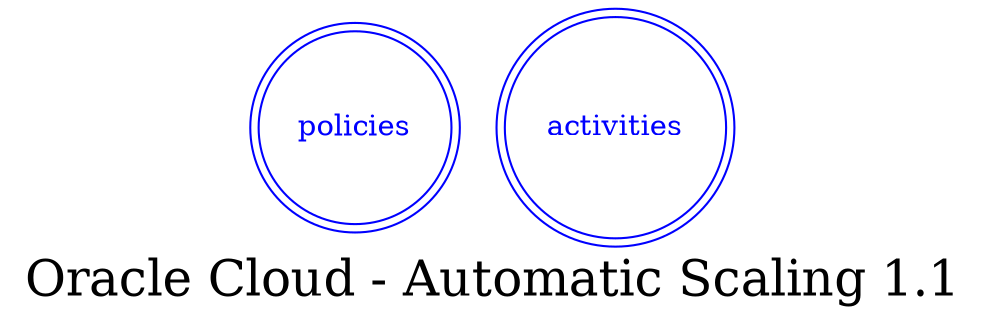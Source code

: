 digraph LexiconGraph {
graph[label="Oracle Cloud - Automatic Scaling 1.1", fontsize=24]
splines=true
"policies" [color=blue, fontcolor=blue, shape=doublecircle]
"activities" [color=blue, fontcolor=blue, shape=doublecircle]
}
